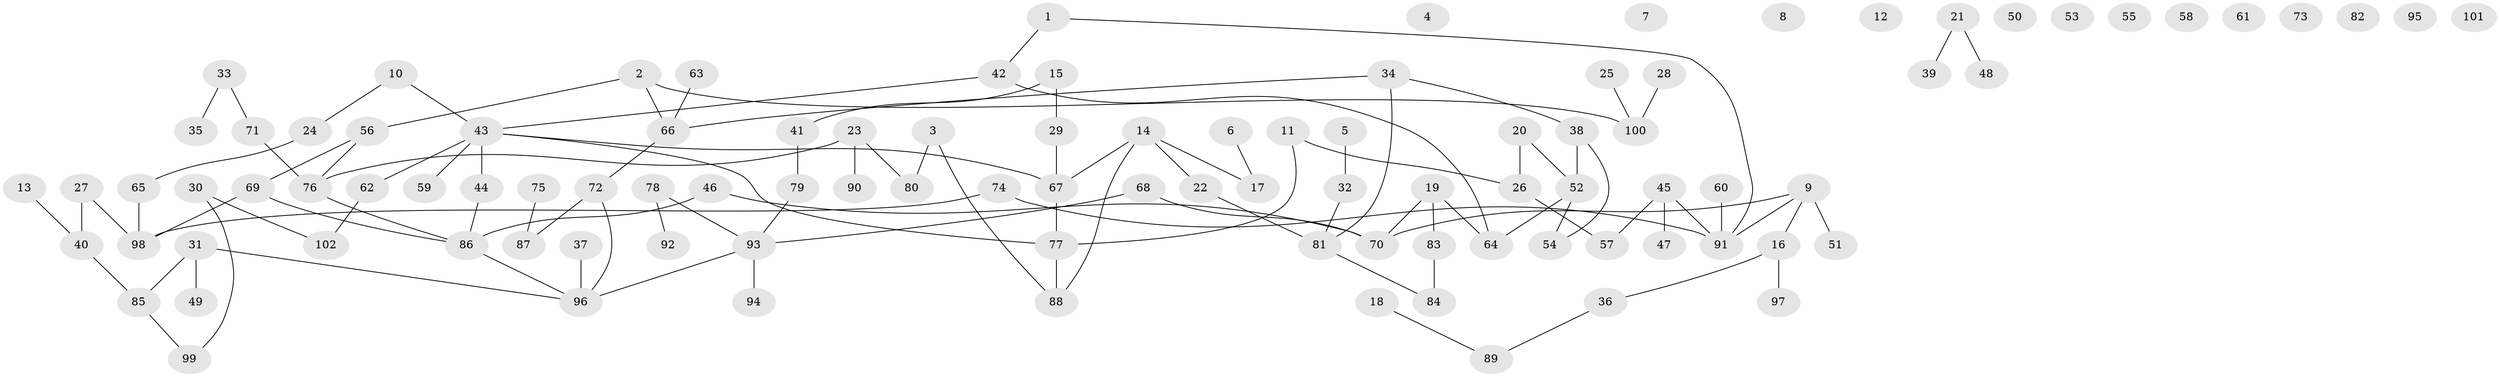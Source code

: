 // coarse degree distribution, {0: 0.35, 1: 0.275, 6: 0.075, 2: 0.15, 3: 0.075, 4: 0.025, 9: 0.025, 5: 0.025}
// Generated by graph-tools (version 1.1) at 2025/44/03/04/25 21:44:03]
// undirected, 102 vertices, 106 edges
graph export_dot {
graph [start="1"]
  node [color=gray90,style=filled];
  1;
  2;
  3;
  4;
  5;
  6;
  7;
  8;
  9;
  10;
  11;
  12;
  13;
  14;
  15;
  16;
  17;
  18;
  19;
  20;
  21;
  22;
  23;
  24;
  25;
  26;
  27;
  28;
  29;
  30;
  31;
  32;
  33;
  34;
  35;
  36;
  37;
  38;
  39;
  40;
  41;
  42;
  43;
  44;
  45;
  46;
  47;
  48;
  49;
  50;
  51;
  52;
  53;
  54;
  55;
  56;
  57;
  58;
  59;
  60;
  61;
  62;
  63;
  64;
  65;
  66;
  67;
  68;
  69;
  70;
  71;
  72;
  73;
  74;
  75;
  76;
  77;
  78;
  79;
  80;
  81;
  82;
  83;
  84;
  85;
  86;
  87;
  88;
  89;
  90;
  91;
  92;
  93;
  94;
  95;
  96;
  97;
  98;
  99;
  100;
  101;
  102;
  1 -- 42;
  1 -- 91;
  2 -- 56;
  2 -- 66;
  2 -- 100;
  3 -- 80;
  3 -- 88;
  5 -- 32;
  6 -- 17;
  9 -- 16;
  9 -- 51;
  9 -- 70;
  9 -- 91;
  10 -- 24;
  10 -- 43;
  11 -- 26;
  11 -- 77;
  13 -- 40;
  14 -- 17;
  14 -- 22;
  14 -- 67;
  14 -- 88;
  15 -- 29;
  15 -- 41;
  16 -- 36;
  16 -- 97;
  18 -- 89;
  19 -- 64;
  19 -- 70;
  19 -- 83;
  20 -- 26;
  20 -- 52;
  21 -- 39;
  21 -- 48;
  22 -- 81;
  23 -- 76;
  23 -- 80;
  23 -- 90;
  24 -- 65;
  25 -- 100;
  26 -- 57;
  27 -- 40;
  27 -- 98;
  28 -- 100;
  29 -- 67;
  30 -- 99;
  30 -- 102;
  31 -- 49;
  31 -- 85;
  31 -- 96;
  32 -- 81;
  33 -- 35;
  33 -- 71;
  34 -- 38;
  34 -- 66;
  34 -- 81;
  36 -- 89;
  37 -- 96;
  38 -- 52;
  38 -- 54;
  40 -- 85;
  41 -- 79;
  42 -- 43;
  42 -- 64;
  43 -- 44;
  43 -- 59;
  43 -- 62;
  43 -- 67;
  43 -- 77;
  44 -- 86;
  45 -- 47;
  45 -- 57;
  45 -- 91;
  46 -- 70;
  46 -- 86;
  52 -- 54;
  52 -- 64;
  56 -- 69;
  56 -- 76;
  60 -- 91;
  62 -- 102;
  63 -- 66;
  65 -- 98;
  66 -- 72;
  67 -- 77;
  68 -- 70;
  68 -- 93;
  69 -- 86;
  69 -- 98;
  71 -- 76;
  72 -- 87;
  72 -- 96;
  74 -- 91;
  74 -- 98;
  75 -- 87;
  76 -- 86;
  77 -- 88;
  78 -- 92;
  78 -- 93;
  79 -- 93;
  81 -- 84;
  83 -- 84;
  85 -- 99;
  86 -- 96;
  93 -- 94;
  93 -- 96;
}
